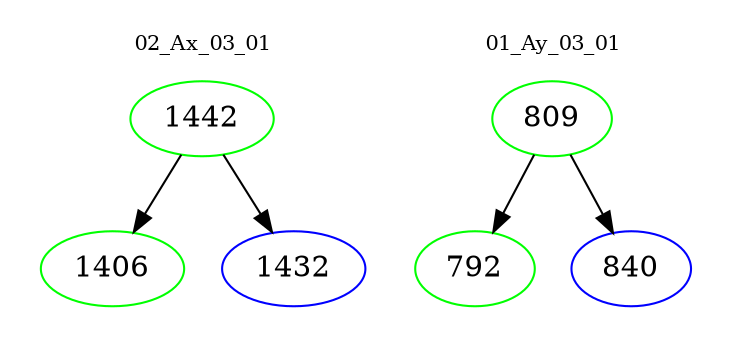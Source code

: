 digraph{
subgraph cluster_0 {
color = white
label = "02_Ax_03_01";
fontsize=10;
T0_1442 [label="1442", color="green"]
T0_1442 -> T0_1406 [color="black"]
T0_1406 [label="1406", color="green"]
T0_1442 -> T0_1432 [color="black"]
T0_1432 [label="1432", color="blue"]
}
subgraph cluster_1 {
color = white
label = "01_Ay_03_01";
fontsize=10;
T1_809 [label="809", color="green"]
T1_809 -> T1_792 [color="black"]
T1_792 [label="792", color="green"]
T1_809 -> T1_840 [color="black"]
T1_840 [label="840", color="blue"]
}
}

